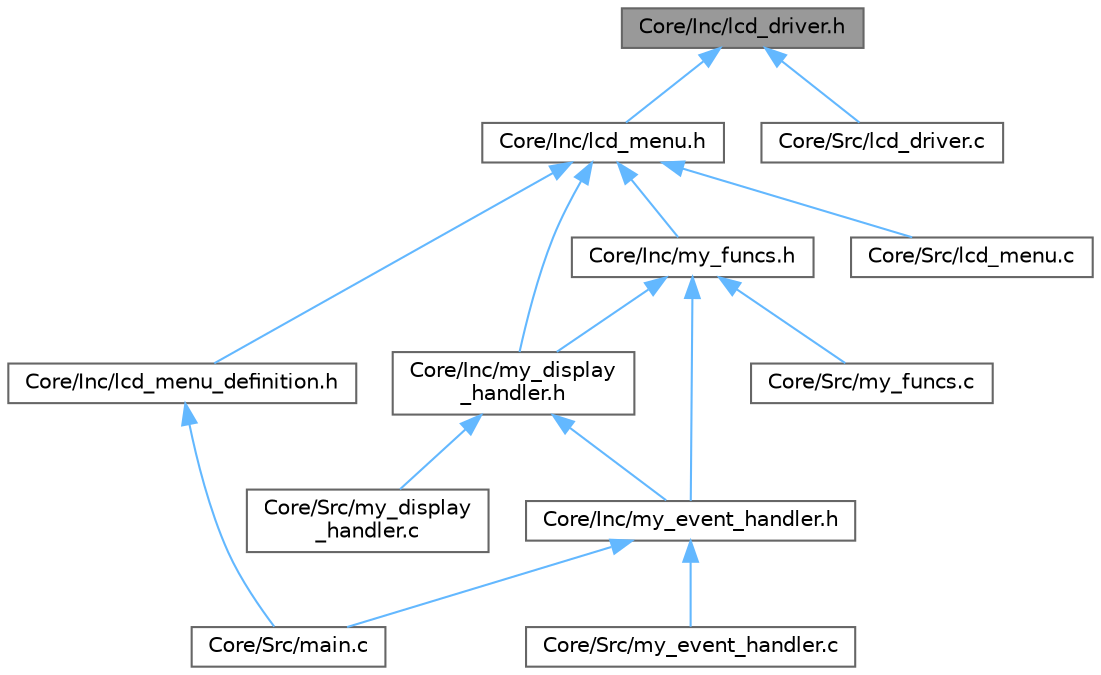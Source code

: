 digraph "Core/Inc/lcd_driver.h"
{
 // LATEX_PDF_SIZE
  bgcolor="transparent";
  edge [fontname=Helvetica,fontsize=10,labelfontname=Helvetica,labelfontsize=10];
  node [fontname=Helvetica,fontsize=10,shape=box,height=0.2,width=0.4];
  Node1 [id="Node000001",label="Core/Inc/lcd_driver.h",height=0.2,width=0.4,color="gray40", fillcolor="grey60", style="filled", fontcolor="black",tooltip="Driver for the NHD-C12832A1Z-FSW-FBW-3V3 LCD display. @hardware NucleoF446RE, NHD-C12832A1Z-FSW-FBW-3..."];
  Node1 -> Node2 [id="edge1_Node000001_Node000002",dir="back",color="steelblue1",style="solid",tooltip=" "];
  Node2 [id="Node000002",label="Core/Inc/lcd_menu.h",height=0.2,width=0.4,color="grey40", fillcolor="white", style="filled",URL="$lcd__menu_8h.html",tooltip="Simple generic lcd menu. @hardware NucleoF446RE, mbed-016.1-application-shield."];
  Node2 -> Node3 [id="edge2_Node000002_Node000003",dir="back",color="steelblue1",style="solid",tooltip=" "];
  Node3 [id="Node000003",label="Core/Inc/lcd_menu_definition.h",height=0.2,width=0.4,color="grey40", fillcolor="white", style="filled",URL="$lcd__menu__definition_8h_source.html",tooltip=" "];
  Node3 -> Node4 [id="edge3_Node000003_Node000004",dir="back",color="steelblue1",style="solid",tooltip=" "];
  Node4 [id="Node000004",label="Core/Src/main.c",height=0.2,width=0.4,color="grey40", fillcolor="white", style="filled",URL="$main_8c.html",tooltip=": Main program body"];
  Node2 -> Node5 [id="edge4_Node000002_Node000005",dir="back",color="steelblue1",style="solid",tooltip=" "];
  Node5 [id="Node000005",label="Core/Inc/my_display\l_handler.h",height=0.2,width=0.4,color="grey40", fillcolor="white", style="filled",URL="$my__display__handler_8h.html",tooltip="This file handles the displays for each menu."];
  Node5 -> Node6 [id="edge5_Node000005_Node000006",dir="back",color="steelblue1",style="solid",tooltip=" "];
  Node6 [id="Node000006",label="Core/Inc/my_event_handler.h",height=0.2,width=0.4,color="grey40", fillcolor="white", style="filled",URL="$my__event__handler_8h.html",tooltip="This file handles functions process events, such as menu entry, menu exit and menu call back (every 2..."];
  Node6 -> Node4 [id="edge6_Node000006_Node000004",dir="back",color="steelblue1",style="solid",tooltip=" "];
  Node6 -> Node7 [id="edge7_Node000006_Node000007",dir="back",color="steelblue1",style="solid",tooltip=" "];
  Node7 [id="Node000007",label="Core/Src/my_event_handler.c",height=0.2,width=0.4,color="grey40", fillcolor="white", style="filled",URL="$my__event__handler_8c.html",tooltip="This file handles functions process events, such as menu entry, menu exit and menu call back (every 2..."];
  Node5 -> Node8 [id="edge8_Node000005_Node000008",dir="back",color="steelblue1",style="solid",tooltip=" "];
  Node8 [id="Node000008",label="Core/Src/my_display\l_handler.c",height=0.2,width=0.4,color="grey40", fillcolor="white", style="filled",URL="$my__display__handler_8c.html",tooltip="This file handles the displays for each menu."];
  Node2 -> Node9 [id="edge9_Node000002_Node000009",dir="back",color="steelblue1",style="solid",tooltip=" "];
  Node9 [id="Node000009",label="Core/Inc/my_funcs.h",height=0.2,width=0.4,color="grey40", fillcolor="white", style="filled",URL="$my__funcs_8h.html",tooltip="This file handles functions which handles processes such as motor usage and and joystick inputs...."];
  Node9 -> Node5 [id="edge10_Node000009_Node000005",dir="back",color="steelblue1",style="solid",tooltip=" "];
  Node9 -> Node6 [id="edge11_Node000009_Node000006",dir="back",color="steelblue1",style="solid",tooltip=" "];
  Node9 -> Node10 [id="edge12_Node000009_Node000010",dir="back",color="steelblue1",style="solid",tooltip=" "];
  Node10 [id="Node000010",label="Core/Src/my_funcs.c",height=0.2,width=0.4,color="grey40", fillcolor="white", style="filled",URL="$my__funcs_8c.html",tooltip="This file handles functions which handles processes such as motor usage and and joystick inputs...."];
  Node2 -> Node11 [id="edge13_Node000002_Node000011",dir="back",color="steelblue1",style="solid",tooltip=" "];
  Node11 [id="Node000011",label="Core/Src/lcd_menu.c",height=0.2,width=0.4,color="grey40", fillcolor="white", style="filled",URL="$lcd__menu_8c.html",tooltip="Simple generic lcd menu. Check userCallbackPointer @hardware NucleoF446RE, mbed-016...."];
  Node1 -> Node12 [id="edge14_Node000001_Node000012",dir="back",color="steelblue1",style="solid",tooltip=" "];
  Node12 [id="Node000012",label="Core/Src/lcd_driver.c",height=0.2,width=0.4,color="grey40", fillcolor="white", style="filled",URL="$lcd__driver_8c_source.html",tooltip=" "];
}
